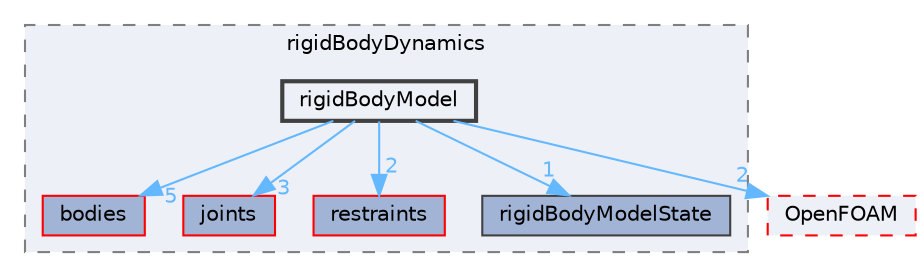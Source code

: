 digraph "src/rigidBodyDynamics/rigidBodyModel"
{
 // LATEX_PDF_SIZE
  bgcolor="transparent";
  edge [fontname=Helvetica,fontsize=10,labelfontname=Helvetica,labelfontsize=10];
  node [fontname=Helvetica,fontsize=10,shape=box,height=0.2,width=0.4];
  compound=true
  subgraph clusterdir_910720b80d2212eaa7292c1abd76c375 {
    graph [ bgcolor="#edf0f7", pencolor="grey50", label="rigidBodyDynamics", fontname=Helvetica,fontsize=10 style="filled,dashed", URL="dir_910720b80d2212eaa7292c1abd76c375.html",tooltip=""]
  dir_01e6611f9f28701f695d48f798765437 [label="bodies", fillcolor="#a2b4d6", color="red", style="filled", URL="dir_01e6611f9f28701f695d48f798765437.html",tooltip=""];
  dir_2cba07cc9d01feacd9e1919ec88f1577 [label="joints", fillcolor="#a2b4d6", color="red", style="filled", URL="dir_2cba07cc9d01feacd9e1919ec88f1577.html",tooltip=""];
  dir_5934478bd312d980c3411c3627b10c8a [label="restraints", fillcolor="#a2b4d6", color="red", style="filled", URL="dir_5934478bd312d980c3411c3627b10c8a.html",tooltip=""];
  dir_d31d6402043559e877bddd205385bdaf [label="rigidBodyModelState", fillcolor="#a2b4d6", color="grey25", style="filled", URL="dir_d31d6402043559e877bddd205385bdaf.html",tooltip=""];
  dir_01d230fdb888802d871acc5f0e1690e2 [label="rigidBodyModel", fillcolor="#edf0f7", color="grey25", style="filled,bold", URL="dir_01d230fdb888802d871acc5f0e1690e2.html",tooltip=""];
  }
  dir_c5473ff19b20e6ec4dfe5c310b3778a8 [label="OpenFOAM", fillcolor="#edf0f7", color="red", style="filled,dashed", URL="dir_c5473ff19b20e6ec4dfe5c310b3778a8.html",tooltip=""];
  dir_01d230fdb888802d871acc5f0e1690e2->dir_01e6611f9f28701f695d48f798765437 [headlabel="5", labeldistance=1.5 headhref="dir_003354_000311.html" href="dir_003354_000311.html" color="steelblue1" fontcolor="steelblue1"];
  dir_01d230fdb888802d871acc5f0e1690e2->dir_2cba07cc9d01feacd9e1919ec88f1577 [headlabel="3", labeldistance=1.5 headhref="dir_003354_002002.html" href="dir_003354_002002.html" color="steelblue1" fontcolor="steelblue1"];
  dir_01d230fdb888802d871acc5f0e1690e2->dir_5934478bd312d980c3411c3627b10c8a [headlabel="2", labeldistance=1.5 headhref="dir_003354_003331.html" href="dir_003354_003331.html" color="steelblue1" fontcolor="steelblue1"];
  dir_01d230fdb888802d871acc5f0e1690e2->dir_c5473ff19b20e6ec4dfe5c310b3778a8 [headlabel="2", labeldistance=1.5 headhref="dir_003354_002695.html" href="dir_003354_002695.html" color="steelblue1" fontcolor="steelblue1"];
  dir_01d230fdb888802d871acc5f0e1690e2->dir_d31d6402043559e877bddd205385bdaf [headlabel="1", labeldistance=1.5 headhref="dir_003354_003355.html" href="dir_003354_003355.html" color="steelblue1" fontcolor="steelblue1"];
}
